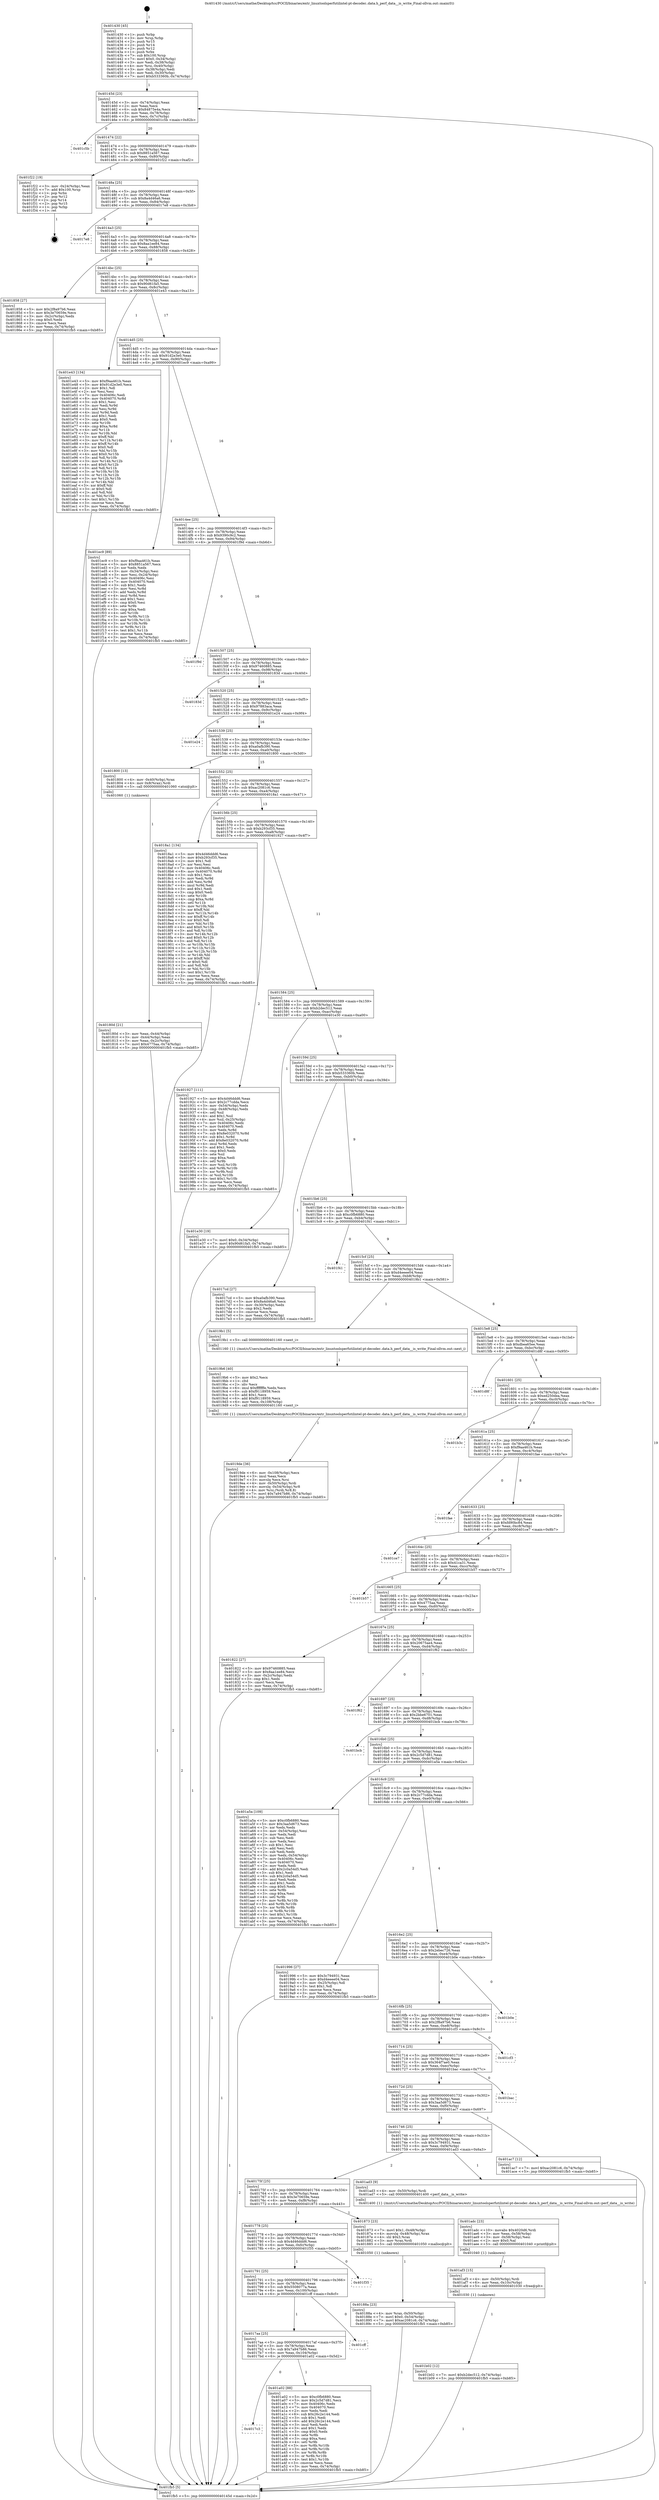 digraph "0x401430" {
  label = "0x401430 (/mnt/c/Users/mathe/Desktop/tcc/POCII/binaries/extr_linuxtoolsperfutilintel-pt-decoder..data.h_perf_data__is_write_Final-ollvm.out::main(0))"
  labelloc = "t"
  node[shape=record]

  Entry [label="",width=0.3,height=0.3,shape=circle,fillcolor=black,style=filled]
  "0x40145d" [label="{
     0x40145d [23]\l
     | [instrs]\l
     &nbsp;&nbsp;0x40145d \<+3\>: mov -0x74(%rbp),%eax\l
     &nbsp;&nbsp;0x401460 \<+2\>: mov %eax,%ecx\l
     &nbsp;&nbsp;0x401462 \<+6\>: sub $0x84875e4a,%ecx\l
     &nbsp;&nbsp;0x401468 \<+3\>: mov %eax,-0x78(%rbp)\l
     &nbsp;&nbsp;0x40146b \<+3\>: mov %ecx,-0x7c(%rbp)\l
     &nbsp;&nbsp;0x40146e \<+6\>: je 0000000000401c5b \<main+0x82b\>\l
  }"]
  "0x401c5b" [label="{
     0x401c5b\l
  }", style=dashed]
  "0x401474" [label="{
     0x401474 [22]\l
     | [instrs]\l
     &nbsp;&nbsp;0x401474 \<+5\>: jmp 0000000000401479 \<main+0x49\>\l
     &nbsp;&nbsp;0x401479 \<+3\>: mov -0x78(%rbp),%eax\l
     &nbsp;&nbsp;0x40147c \<+5\>: sub $0x8851a567,%eax\l
     &nbsp;&nbsp;0x401481 \<+3\>: mov %eax,-0x80(%rbp)\l
     &nbsp;&nbsp;0x401484 \<+6\>: je 0000000000401f22 \<main+0xaf2\>\l
  }"]
  Exit [label="",width=0.3,height=0.3,shape=circle,fillcolor=black,style=filled,peripheries=2]
  "0x401f22" [label="{
     0x401f22 [19]\l
     | [instrs]\l
     &nbsp;&nbsp;0x401f22 \<+3\>: mov -0x24(%rbp),%eax\l
     &nbsp;&nbsp;0x401f25 \<+7\>: add $0x100,%rsp\l
     &nbsp;&nbsp;0x401f2c \<+1\>: pop %rbx\l
     &nbsp;&nbsp;0x401f2d \<+2\>: pop %r12\l
     &nbsp;&nbsp;0x401f2f \<+2\>: pop %r14\l
     &nbsp;&nbsp;0x401f31 \<+2\>: pop %r15\l
     &nbsp;&nbsp;0x401f33 \<+1\>: pop %rbp\l
     &nbsp;&nbsp;0x401f34 \<+1\>: ret\l
  }"]
  "0x40148a" [label="{
     0x40148a [25]\l
     | [instrs]\l
     &nbsp;&nbsp;0x40148a \<+5\>: jmp 000000000040148f \<main+0x5f\>\l
     &nbsp;&nbsp;0x40148f \<+3\>: mov -0x78(%rbp),%eax\l
     &nbsp;&nbsp;0x401492 \<+5\>: sub $0x8a4d46a6,%eax\l
     &nbsp;&nbsp;0x401497 \<+6\>: mov %eax,-0x84(%rbp)\l
     &nbsp;&nbsp;0x40149d \<+6\>: je 00000000004017e8 \<main+0x3b8\>\l
  }"]
  "0x401b02" [label="{
     0x401b02 [12]\l
     | [instrs]\l
     &nbsp;&nbsp;0x401b02 \<+7\>: movl $0xb2dec512,-0x74(%rbp)\l
     &nbsp;&nbsp;0x401b09 \<+5\>: jmp 0000000000401fb5 \<main+0xb85\>\l
  }"]
  "0x4017e8" [label="{
     0x4017e8\l
  }", style=dashed]
  "0x4014a3" [label="{
     0x4014a3 [25]\l
     | [instrs]\l
     &nbsp;&nbsp;0x4014a3 \<+5\>: jmp 00000000004014a8 \<main+0x78\>\l
     &nbsp;&nbsp;0x4014a8 \<+3\>: mov -0x78(%rbp),%eax\l
     &nbsp;&nbsp;0x4014ab \<+5\>: sub $0x8aa1ee84,%eax\l
     &nbsp;&nbsp;0x4014b0 \<+6\>: mov %eax,-0x88(%rbp)\l
     &nbsp;&nbsp;0x4014b6 \<+6\>: je 0000000000401858 \<main+0x428\>\l
  }"]
  "0x401af3" [label="{
     0x401af3 [15]\l
     | [instrs]\l
     &nbsp;&nbsp;0x401af3 \<+4\>: mov -0x50(%rbp),%rdi\l
     &nbsp;&nbsp;0x401af7 \<+6\>: mov %eax,-0x10c(%rbp)\l
     &nbsp;&nbsp;0x401afd \<+5\>: call 0000000000401030 \<free@plt\>\l
     | [calls]\l
     &nbsp;&nbsp;0x401030 \{1\} (unknown)\l
  }"]
  "0x401858" [label="{
     0x401858 [27]\l
     | [instrs]\l
     &nbsp;&nbsp;0x401858 \<+5\>: mov $0x2f8a97b6,%eax\l
     &nbsp;&nbsp;0x40185d \<+5\>: mov $0x3e70659e,%ecx\l
     &nbsp;&nbsp;0x401862 \<+3\>: mov -0x2c(%rbp),%edx\l
     &nbsp;&nbsp;0x401865 \<+3\>: cmp $0x0,%edx\l
     &nbsp;&nbsp;0x401868 \<+3\>: cmove %ecx,%eax\l
     &nbsp;&nbsp;0x40186b \<+3\>: mov %eax,-0x74(%rbp)\l
     &nbsp;&nbsp;0x40186e \<+5\>: jmp 0000000000401fb5 \<main+0xb85\>\l
  }"]
  "0x4014bc" [label="{
     0x4014bc [25]\l
     | [instrs]\l
     &nbsp;&nbsp;0x4014bc \<+5\>: jmp 00000000004014c1 \<main+0x91\>\l
     &nbsp;&nbsp;0x4014c1 \<+3\>: mov -0x78(%rbp),%eax\l
     &nbsp;&nbsp;0x4014c4 \<+5\>: sub $0x90d61fa5,%eax\l
     &nbsp;&nbsp;0x4014c9 \<+6\>: mov %eax,-0x8c(%rbp)\l
     &nbsp;&nbsp;0x4014cf \<+6\>: je 0000000000401e43 \<main+0xa13\>\l
  }"]
  "0x401adc" [label="{
     0x401adc [23]\l
     | [instrs]\l
     &nbsp;&nbsp;0x401adc \<+10\>: movabs $0x4020d6,%rdi\l
     &nbsp;&nbsp;0x401ae6 \<+3\>: mov %eax,-0x58(%rbp)\l
     &nbsp;&nbsp;0x401ae9 \<+3\>: mov -0x58(%rbp),%esi\l
     &nbsp;&nbsp;0x401aec \<+2\>: mov $0x0,%al\l
     &nbsp;&nbsp;0x401aee \<+5\>: call 0000000000401040 \<printf@plt\>\l
     | [calls]\l
     &nbsp;&nbsp;0x401040 \{1\} (unknown)\l
  }"]
  "0x401e43" [label="{
     0x401e43 [134]\l
     | [instrs]\l
     &nbsp;&nbsp;0x401e43 \<+5\>: mov $0xf9aa461b,%eax\l
     &nbsp;&nbsp;0x401e48 \<+5\>: mov $0x91d2e3e0,%ecx\l
     &nbsp;&nbsp;0x401e4d \<+2\>: mov $0x1,%dl\l
     &nbsp;&nbsp;0x401e4f \<+2\>: xor %esi,%esi\l
     &nbsp;&nbsp;0x401e51 \<+7\>: mov 0x40406c,%edi\l
     &nbsp;&nbsp;0x401e58 \<+8\>: mov 0x404070,%r8d\l
     &nbsp;&nbsp;0x401e60 \<+3\>: sub $0x1,%esi\l
     &nbsp;&nbsp;0x401e63 \<+3\>: mov %edi,%r9d\l
     &nbsp;&nbsp;0x401e66 \<+3\>: add %esi,%r9d\l
     &nbsp;&nbsp;0x401e69 \<+4\>: imul %r9d,%edi\l
     &nbsp;&nbsp;0x401e6d \<+3\>: and $0x1,%edi\l
     &nbsp;&nbsp;0x401e70 \<+3\>: cmp $0x0,%edi\l
     &nbsp;&nbsp;0x401e73 \<+4\>: sete %r10b\l
     &nbsp;&nbsp;0x401e77 \<+4\>: cmp $0xa,%r8d\l
     &nbsp;&nbsp;0x401e7b \<+4\>: setl %r11b\l
     &nbsp;&nbsp;0x401e7f \<+3\>: mov %r10b,%bl\l
     &nbsp;&nbsp;0x401e82 \<+3\>: xor $0xff,%bl\l
     &nbsp;&nbsp;0x401e85 \<+3\>: mov %r11b,%r14b\l
     &nbsp;&nbsp;0x401e88 \<+4\>: xor $0xff,%r14b\l
     &nbsp;&nbsp;0x401e8c \<+3\>: xor $0x0,%dl\l
     &nbsp;&nbsp;0x401e8f \<+3\>: mov %bl,%r15b\l
     &nbsp;&nbsp;0x401e92 \<+4\>: and $0x0,%r15b\l
     &nbsp;&nbsp;0x401e96 \<+3\>: and %dl,%r10b\l
     &nbsp;&nbsp;0x401e99 \<+3\>: mov %r14b,%r12b\l
     &nbsp;&nbsp;0x401e9c \<+4\>: and $0x0,%r12b\l
     &nbsp;&nbsp;0x401ea0 \<+3\>: and %dl,%r11b\l
     &nbsp;&nbsp;0x401ea3 \<+3\>: or %r10b,%r15b\l
     &nbsp;&nbsp;0x401ea6 \<+3\>: or %r11b,%r12b\l
     &nbsp;&nbsp;0x401ea9 \<+3\>: xor %r12b,%r15b\l
     &nbsp;&nbsp;0x401eac \<+3\>: or %r14b,%bl\l
     &nbsp;&nbsp;0x401eaf \<+3\>: xor $0xff,%bl\l
     &nbsp;&nbsp;0x401eb2 \<+3\>: or $0x0,%dl\l
     &nbsp;&nbsp;0x401eb5 \<+2\>: and %dl,%bl\l
     &nbsp;&nbsp;0x401eb7 \<+3\>: or %bl,%r15b\l
     &nbsp;&nbsp;0x401eba \<+4\>: test $0x1,%r15b\l
     &nbsp;&nbsp;0x401ebe \<+3\>: cmovne %ecx,%eax\l
     &nbsp;&nbsp;0x401ec1 \<+3\>: mov %eax,-0x74(%rbp)\l
     &nbsp;&nbsp;0x401ec4 \<+5\>: jmp 0000000000401fb5 \<main+0xb85\>\l
  }"]
  "0x4014d5" [label="{
     0x4014d5 [25]\l
     | [instrs]\l
     &nbsp;&nbsp;0x4014d5 \<+5\>: jmp 00000000004014da \<main+0xaa\>\l
     &nbsp;&nbsp;0x4014da \<+3\>: mov -0x78(%rbp),%eax\l
     &nbsp;&nbsp;0x4014dd \<+5\>: sub $0x91d2e3e0,%eax\l
     &nbsp;&nbsp;0x4014e2 \<+6\>: mov %eax,-0x90(%rbp)\l
     &nbsp;&nbsp;0x4014e8 \<+6\>: je 0000000000401ec9 \<main+0xa99\>\l
  }"]
  "0x4017c3" [label="{
     0x4017c3\l
  }", style=dashed]
  "0x401ec9" [label="{
     0x401ec9 [89]\l
     | [instrs]\l
     &nbsp;&nbsp;0x401ec9 \<+5\>: mov $0xf9aa461b,%eax\l
     &nbsp;&nbsp;0x401ece \<+5\>: mov $0x8851a567,%ecx\l
     &nbsp;&nbsp;0x401ed3 \<+2\>: xor %edx,%edx\l
     &nbsp;&nbsp;0x401ed5 \<+3\>: mov -0x34(%rbp),%esi\l
     &nbsp;&nbsp;0x401ed8 \<+3\>: mov %esi,-0x24(%rbp)\l
     &nbsp;&nbsp;0x401edb \<+7\>: mov 0x40406c,%esi\l
     &nbsp;&nbsp;0x401ee2 \<+7\>: mov 0x404070,%edi\l
     &nbsp;&nbsp;0x401ee9 \<+3\>: sub $0x1,%edx\l
     &nbsp;&nbsp;0x401eec \<+3\>: mov %esi,%r8d\l
     &nbsp;&nbsp;0x401eef \<+3\>: add %edx,%r8d\l
     &nbsp;&nbsp;0x401ef2 \<+4\>: imul %r8d,%esi\l
     &nbsp;&nbsp;0x401ef6 \<+3\>: and $0x1,%esi\l
     &nbsp;&nbsp;0x401ef9 \<+3\>: cmp $0x0,%esi\l
     &nbsp;&nbsp;0x401efc \<+4\>: sete %r9b\l
     &nbsp;&nbsp;0x401f00 \<+3\>: cmp $0xa,%edi\l
     &nbsp;&nbsp;0x401f03 \<+4\>: setl %r10b\l
     &nbsp;&nbsp;0x401f07 \<+3\>: mov %r9b,%r11b\l
     &nbsp;&nbsp;0x401f0a \<+3\>: and %r10b,%r11b\l
     &nbsp;&nbsp;0x401f0d \<+3\>: xor %r10b,%r9b\l
     &nbsp;&nbsp;0x401f10 \<+3\>: or %r9b,%r11b\l
     &nbsp;&nbsp;0x401f13 \<+4\>: test $0x1,%r11b\l
     &nbsp;&nbsp;0x401f17 \<+3\>: cmovne %ecx,%eax\l
     &nbsp;&nbsp;0x401f1a \<+3\>: mov %eax,-0x74(%rbp)\l
     &nbsp;&nbsp;0x401f1d \<+5\>: jmp 0000000000401fb5 \<main+0xb85\>\l
  }"]
  "0x4014ee" [label="{
     0x4014ee [25]\l
     | [instrs]\l
     &nbsp;&nbsp;0x4014ee \<+5\>: jmp 00000000004014f3 \<main+0xc3\>\l
     &nbsp;&nbsp;0x4014f3 \<+3\>: mov -0x78(%rbp),%eax\l
     &nbsp;&nbsp;0x4014f6 \<+5\>: sub $0x9390c9c2,%eax\l
     &nbsp;&nbsp;0x4014fb \<+6\>: mov %eax,-0x94(%rbp)\l
     &nbsp;&nbsp;0x401501 \<+6\>: je 0000000000401f9d \<main+0xb6d\>\l
  }"]
  "0x401a02" [label="{
     0x401a02 [88]\l
     | [instrs]\l
     &nbsp;&nbsp;0x401a02 \<+5\>: mov $0xc0fb6880,%eax\l
     &nbsp;&nbsp;0x401a07 \<+5\>: mov $0x2c5d7d81,%ecx\l
     &nbsp;&nbsp;0x401a0c \<+7\>: mov 0x40406c,%edx\l
     &nbsp;&nbsp;0x401a13 \<+7\>: mov 0x404070,%esi\l
     &nbsp;&nbsp;0x401a1a \<+2\>: mov %edx,%edi\l
     &nbsp;&nbsp;0x401a1c \<+6\>: sub $0x26c2e144,%edi\l
     &nbsp;&nbsp;0x401a22 \<+3\>: sub $0x1,%edi\l
     &nbsp;&nbsp;0x401a25 \<+6\>: add $0x26c2e144,%edi\l
     &nbsp;&nbsp;0x401a2b \<+3\>: imul %edi,%edx\l
     &nbsp;&nbsp;0x401a2e \<+3\>: and $0x1,%edx\l
     &nbsp;&nbsp;0x401a31 \<+3\>: cmp $0x0,%edx\l
     &nbsp;&nbsp;0x401a34 \<+4\>: sete %r8b\l
     &nbsp;&nbsp;0x401a38 \<+3\>: cmp $0xa,%esi\l
     &nbsp;&nbsp;0x401a3b \<+4\>: setl %r9b\l
     &nbsp;&nbsp;0x401a3f \<+3\>: mov %r8b,%r10b\l
     &nbsp;&nbsp;0x401a42 \<+3\>: and %r9b,%r10b\l
     &nbsp;&nbsp;0x401a45 \<+3\>: xor %r9b,%r8b\l
     &nbsp;&nbsp;0x401a48 \<+3\>: or %r8b,%r10b\l
     &nbsp;&nbsp;0x401a4b \<+4\>: test $0x1,%r10b\l
     &nbsp;&nbsp;0x401a4f \<+3\>: cmovne %ecx,%eax\l
     &nbsp;&nbsp;0x401a52 \<+3\>: mov %eax,-0x74(%rbp)\l
     &nbsp;&nbsp;0x401a55 \<+5\>: jmp 0000000000401fb5 \<main+0xb85\>\l
  }"]
  "0x401f9d" [label="{
     0x401f9d\l
  }", style=dashed]
  "0x401507" [label="{
     0x401507 [25]\l
     | [instrs]\l
     &nbsp;&nbsp;0x401507 \<+5\>: jmp 000000000040150c \<main+0xdc\>\l
     &nbsp;&nbsp;0x40150c \<+3\>: mov -0x78(%rbp),%eax\l
     &nbsp;&nbsp;0x40150f \<+5\>: sub $0x97460885,%eax\l
     &nbsp;&nbsp;0x401514 \<+6\>: mov %eax,-0x98(%rbp)\l
     &nbsp;&nbsp;0x40151a \<+6\>: je 000000000040183d \<main+0x40d\>\l
  }"]
  "0x4017aa" [label="{
     0x4017aa [25]\l
     | [instrs]\l
     &nbsp;&nbsp;0x4017aa \<+5\>: jmp 00000000004017af \<main+0x37f\>\l
     &nbsp;&nbsp;0x4017af \<+3\>: mov -0x78(%rbp),%eax\l
     &nbsp;&nbsp;0x4017b2 \<+5\>: sub $0x7a947b86,%eax\l
     &nbsp;&nbsp;0x4017b7 \<+6\>: mov %eax,-0x104(%rbp)\l
     &nbsp;&nbsp;0x4017bd \<+6\>: je 0000000000401a02 \<main+0x5d2\>\l
  }"]
  "0x40183d" [label="{
     0x40183d\l
  }", style=dashed]
  "0x401520" [label="{
     0x401520 [25]\l
     | [instrs]\l
     &nbsp;&nbsp;0x401520 \<+5\>: jmp 0000000000401525 \<main+0xf5\>\l
     &nbsp;&nbsp;0x401525 \<+3\>: mov -0x78(%rbp),%eax\l
     &nbsp;&nbsp;0x401528 \<+5\>: sub $0x97883aca,%eax\l
     &nbsp;&nbsp;0x40152d \<+6\>: mov %eax,-0x9c(%rbp)\l
     &nbsp;&nbsp;0x401533 \<+6\>: je 0000000000401e24 \<main+0x9f4\>\l
  }"]
  "0x401cff" [label="{
     0x401cff\l
  }", style=dashed]
  "0x401e24" [label="{
     0x401e24\l
  }", style=dashed]
  "0x401539" [label="{
     0x401539 [25]\l
     | [instrs]\l
     &nbsp;&nbsp;0x401539 \<+5\>: jmp 000000000040153e \<main+0x10e\>\l
     &nbsp;&nbsp;0x40153e \<+3\>: mov -0x78(%rbp),%eax\l
     &nbsp;&nbsp;0x401541 \<+5\>: sub $0xa0afb390,%eax\l
     &nbsp;&nbsp;0x401546 \<+6\>: mov %eax,-0xa0(%rbp)\l
     &nbsp;&nbsp;0x40154c \<+6\>: je 0000000000401800 \<main+0x3d0\>\l
  }"]
  "0x401791" [label="{
     0x401791 [25]\l
     | [instrs]\l
     &nbsp;&nbsp;0x401791 \<+5\>: jmp 0000000000401796 \<main+0x366\>\l
     &nbsp;&nbsp;0x401796 \<+3\>: mov -0x78(%rbp),%eax\l
     &nbsp;&nbsp;0x401799 \<+5\>: sub $0x5508077a,%eax\l
     &nbsp;&nbsp;0x40179e \<+6\>: mov %eax,-0x100(%rbp)\l
     &nbsp;&nbsp;0x4017a4 \<+6\>: je 0000000000401cff \<main+0x8cf\>\l
  }"]
  "0x401800" [label="{
     0x401800 [13]\l
     | [instrs]\l
     &nbsp;&nbsp;0x401800 \<+4\>: mov -0x40(%rbp),%rax\l
     &nbsp;&nbsp;0x401804 \<+4\>: mov 0x8(%rax),%rdi\l
     &nbsp;&nbsp;0x401808 \<+5\>: call 0000000000401060 \<atoi@plt\>\l
     | [calls]\l
     &nbsp;&nbsp;0x401060 \{1\} (unknown)\l
  }"]
  "0x401552" [label="{
     0x401552 [25]\l
     | [instrs]\l
     &nbsp;&nbsp;0x401552 \<+5\>: jmp 0000000000401557 \<main+0x127\>\l
     &nbsp;&nbsp;0x401557 \<+3\>: mov -0x78(%rbp),%eax\l
     &nbsp;&nbsp;0x40155a \<+5\>: sub $0xac2081c6,%eax\l
     &nbsp;&nbsp;0x40155f \<+6\>: mov %eax,-0xa4(%rbp)\l
     &nbsp;&nbsp;0x401565 \<+6\>: je 00000000004018a1 \<main+0x471\>\l
  }"]
  "0x401f35" [label="{
     0x401f35\l
  }", style=dashed]
  "0x4018a1" [label="{
     0x4018a1 [134]\l
     | [instrs]\l
     &nbsp;&nbsp;0x4018a1 \<+5\>: mov $0x4d46ddd6,%eax\l
     &nbsp;&nbsp;0x4018a6 \<+5\>: mov $0xb293cf35,%ecx\l
     &nbsp;&nbsp;0x4018ab \<+2\>: mov $0x1,%dl\l
     &nbsp;&nbsp;0x4018ad \<+2\>: xor %esi,%esi\l
     &nbsp;&nbsp;0x4018af \<+7\>: mov 0x40406c,%edi\l
     &nbsp;&nbsp;0x4018b6 \<+8\>: mov 0x404070,%r8d\l
     &nbsp;&nbsp;0x4018be \<+3\>: sub $0x1,%esi\l
     &nbsp;&nbsp;0x4018c1 \<+3\>: mov %edi,%r9d\l
     &nbsp;&nbsp;0x4018c4 \<+3\>: add %esi,%r9d\l
     &nbsp;&nbsp;0x4018c7 \<+4\>: imul %r9d,%edi\l
     &nbsp;&nbsp;0x4018cb \<+3\>: and $0x1,%edi\l
     &nbsp;&nbsp;0x4018ce \<+3\>: cmp $0x0,%edi\l
     &nbsp;&nbsp;0x4018d1 \<+4\>: sete %r10b\l
     &nbsp;&nbsp;0x4018d5 \<+4\>: cmp $0xa,%r8d\l
     &nbsp;&nbsp;0x4018d9 \<+4\>: setl %r11b\l
     &nbsp;&nbsp;0x4018dd \<+3\>: mov %r10b,%bl\l
     &nbsp;&nbsp;0x4018e0 \<+3\>: xor $0xff,%bl\l
     &nbsp;&nbsp;0x4018e3 \<+3\>: mov %r11b,%r14b\l
     &nbsp;&nbsp;0x4018e6 \<+4\>: xor $0xff,%r14b\l
     &nbsp;&nbsp;0x4018ea \<+3\>: xor $0x0,%dl\l
     &nbsp;&nbsp;0x4018ed \<+3\>: mov %bl,%r15b\l
     &nbsp;&nbsp;0x4018f0 \<+4\>: and $0x0,%r15b\l
     &nbsp;&nbsp;0x4018f4 \<+3\>: and %dl,%r10b\l
     &nbsp;&nbsp;0x4018f7 \<+3\>: mov %r14b,%r12b\l
     &nbsp;&nbsp;0x4018fa \<+4\>: and $0x0,%r12b\l
     &nbsp;&nbsp;0x4018fe \<+3\>: and %dl,%r11b\l
     &nbsp;&nbsp;0x401901 \<+3\>: or %r10b,%r15b\l
     &nbsp;&nbsp;0x401904 \<+3\>: or %r11b,%r12b\l
     &nbsp;&nbsp;0x401907 \<+3\>: xor %r12b,%r15b\l
     &nbsp;&nbsp;0x40190a \<+3\>: or %r14b,%bl\l
     &nbsp;&nbsp;0x40190d \<+3\>: xor $0xff,%bl\l
     &nbsp;&nbsp;0x401910 \<+3\>: or $0x0,%dl\l
     &nbsp;&nbsp;0x401913 \<+2\>: and %dl,%bl\l
     &nbsp;&nbsp;0x401915 \<+3\>: or %bl,%r15b\l
     &nbsp;&nbsp;0x401918 \<+4\>: test $0x1,%r15b\l
     &nbsp;&nbsp;0x40191c \<+3\>: cmovne %ecx,%eax\l
     &nbsp;&nbsp;0x40191f \<+3\>: mov %eax,-0x74(%rbp)\l
     &nbsp;&nbsp;0x401922 \<+5\>: jmp 0000000000401fb5 \<main+0xb85\>\l
  }"]
  "0x40156b" [label="{
     0x40156b [25]\l
     | [instrs]\l
     &nbsp;&nbsp;0x40156b \<+5\>: jmp 0000000000401570 \<main+0x140\>\l
     &nbsp;&nbsp;0x401570 \<+3\>: mov -0x78(%rbp),%eax\l
     &nbsp;&nbsp;0x401573 \<+5\>: sub $0xb293cf35,%eax\l
     &nbsp;&nbsp;0x401578 \<+6\>: mov %eax,-0xa8(%rbp)\l
     &nbsp;&nbsp;0x40157e \<+6\>: je 0000000000401927 \<main+0x4f7\>\l
  }"]
  "0x4019de" [label="{
     0x4019de [36]\l
     | [instrs]\l
     &nbsp;&nbsp;0x4019de \<+6\>: mov -0x108(%rbp),%ecx\l
     &nbsp;&nbsp;0x4019e4 \<+3\>: imul %eax,%ecx\l
     &nbsp;&nbsp;0x4019e7 \<+3\>: movslq %ecx,%rsi\l
     &nbsp;&nbsp;0x4019ea \<+4\>: mov -0x50(%rbp),%rdi\l
     &nbsp;&nbsp;0x4019ee \<+4\>: movslq -0x54(%rbp),%r8\l
     &nbsp;&nbsp;0x4019f2 \<+4\>: mov %rsi,(%rdi,%r8,8)\l
     &nbsp;&nbsp;0x4019f6 \<+7\>: movl $0x7a947b86,-0x74(%rbp)\l
     &nbsp;&nbsp;0x4019fd \<+5\>: jmp 0000000000401fb5 \<main+0xb85\>\l
  }"]
  "0x401927" [label="{
     0x401927 [111]\l
     | [instrs]\l
     &nbsp;&nbsp;0x401927 \<+5\>: mov $0x4d46ddd6,%eax\l
     &nbsp;&nbsp;0x40192c \<+5\>: mov $0x2c77cdda,%ecx\l
     &nbsp;&nbsp;0x401931 \<+3\>: mov -0x54(%rbp),%edx\l
     &nbsp;&nbsp;0x401934 \<+3\>: cmp -0x48(%rbp),%edx\l
     &nbsp;&nbsp;0x401937 \<+4\>: setl %sil\l
     &nbsp;&nbsp;0x40193b \<+4\>: and $0x1,%sil\l
     &nbsp;&nbsp;0x40193f \<+4\>: mov %sil,-0x25(%rbp)\l
     &nbsp;&nbsp;0x401943 \<+7\>: mov 0x40406c,%edx\l
     &nbsp;&nbsp;0x40194a \<+7\>: mov 0x404070,%edi\l
     &nbsp;&nbsp;0x401951 \<+3\>: mov %edx,%r8d\l
     &nbsp;&nbsp;0x401954 \<+7\>: sub $0x8e032070,%r8d\l
     &nbsp;&nbsp;0x40195b \<+4\>: sub $0x1,%r8d\l
     &nbsp;&nbsp;0x40195f \<+7\>: add $0x8e032070,%r8d\l
     &nbsp;&nbsp;0x401966 \<+4\>: imul %r8d,%edx\l
     &nbsp;&nbsp;0x40196a \<+3\>: and $0x1,%edx\l
     &nbsp;&nbsp;0x40196d \<+3\>: cmp $0x0,%edx\l
     &nbsp;&nbsp;0x401970 \<+4\>: sete %sil\l
     &nbsp;&nbsp;0x401974 \<+3\>: cmp $0xa,%edi\l
     &nbsp;&nbsp;0x401977 \<+4\>: setl %r9b\l
     &nbsp;&nbsp;0x40197b \<+3\>: mov %sil,%r10b\l
     &nbsp;&nbsp;0x40197e \<+3\>: and %r9b,%r10b\l
     &nbsp;&nbsp;0x401981 \<+3\>: xor %r9b,%sil\l
     &nbsp;&nbsp;0x401984 \<+3\>: or %sil,%r10b\l
     &nbsp;&nbsp;0x401987 \<+4\>: test $0x1,%r10b\l
     &nbsp;&nbsp;0x40198b \<+3\>: cmovne %ecx,%eax\l
     &nbsp;&nbsp;0x40198e \<+3\>: mov %eax,-0x74(%rbp)\l
     &nbsp;&nbsp;0x401991 \<+5\>: jmp 0000000000401fb5 \<main+0xb85\>\l
  }"]
  "0x401584" [label="{
     0x401584 [25]\l
     | [instrs]\l
     &nbsp;&nbsp;0x401584 \<+5\>: jmp 0000000000401589 \<main+0x159\>\l
     &nbsp;&nbsp;0x401589 \<+3\>: mov -0x78(%rbp),%eax\l
     &nbsp;&nbsp;0x40158c \<+5\>: sub $0xb2dec512,%eax\l
     &nbsp;&nbsp;0x401591 \<+6\>: mov %eax,-0xac(%rbp)\l
     &nbsp;&nbsp;0x401597 \<+6\>: je 0000000000401e30 \<main+0xa00\>\l
  }"]
  "0x4019b6" [label="{
     0x4019b6 [40]\l
     | [instrs]\l
     &nbsp;&nbsp;0x4019b6 \<+5\>: mov $0x2,%ecx\l
     &nbsp;&nbsp;0x4019bb \<+1\>: cltd\l
     &nbsp;&nbsp;0x4019bc \<+2\>: idiv %ecx\l
     &nbsp;&nbsp;0x4019be \<+6\>: imul $0xfffffffe,%edx,%ecx\l
     &nbsp;&nbsp;0x4019c4 \<+6\>: sub $0xf9118959,%ecx\l
     &nbsp;&nbsp;0x4019ca \<+3\>: add $0x1,%ecx\l
     &nbsp;&nbsp;0x4019cd \<+6\>: add $0xf9118959,%ecx\l
     &nbsp;&nbsp;0x4019d3 \<+6\>: mov %ecx,-0x108(%rbp)\l
     &nbsp;&nbsp;0x4019d9 \<+5\>: call 0000000000401160 \<next_i\>\l
     | [calls]\l
     &nbsp;&nbsp;0x401160 \{1\} (/mnt/c/Users/mathe/Desktop/tcc/POCII/binaries/extr_linuxtoolsperfutilintel-pt-decoder..data.h_perf_data__is_write_Final-ollvm.out::next_i)\l
  }"]
  "0x401e30" [label="{
     0x401e30 [19]\l
     | [instrs]\l
     &nbsp;&nbsp;0x401e30 \<+7\>: movl $0x0,-0x34(%rbp)\l
     &nbsp;&nbsp;0x401e37 \<+7\>: movl $0x90d61fa5,-0x74(%rbp)\l
     &nbsp;&nbsp;0x401e3e \<+5\>: jmp 0000000000401fb5 \<main+0xb85\>\l
  }"]
  "0x40159d" [label="{
     0x40159d [25]\l
     | [instrs]\l
     &nbsp;&nbsp;0x40159d \<+5\>: jmp 00000000004015a2 \<main+0x172\>\l
     &nbsp;&nbsp;0x4015a2 \<+3\>: mov -0x78(%rbp),%eax\l
     &nbsp;&nbsp;0x4015a5 \<+5\>: sub $0xb533360b,%eax\l
     &nbsp;&nbsp;0x4015aa \<+6\>: mov %eax,-0xb0(%rbp)\l
     &nbsp;&nbsp;0x4015b0 \<+6\>: je 00000000004017cd \<main+0x39d\>\l
  }"]
  "0x40188a" [label="{
     0x40188a [23]\l
     | [instrs]\l
     &nbsp;&nbsp;0x40188a \<+4\>: mov %rax,-0x50(%rbp)\l
     &nbsp;&nbsp;0x40188e \<+7\>: movl $0x0,-0x54(%rbp)\l
     &nbsp;&nbsp;0x401895 \<+7\>: movl $0xac2081c6,-0x74(%rbp)\l
     &nbsp;&nbsp;0x40189c \<+5\>: jmp 0000000000401fb5 \<main+0xb85\>\l
  }"]
  "0x4017cd" [label="{
     0x4017cd [27]\l
     | [instrs]\l
     &nbsp;&nbsp;0x4017cd \<+5\>: mov $0xa0afb390,%eax\l
     &nbsp;&nbsp;0x4017d2 \<+5\>: mov $0x8a4d46a6,%ecx\l
     &nbsp;&nbsp;0x4017d7 \<+3\>: mov -0x30(%rbp),%edx\l
     &nbsp;&nbsp;0x4017da \<+3\>: cmp $0x2,%edx\l
     &nbsp;&nbsp;0x4017dd \<+3\>: cmovne %ecx,%eax\l
     &nbsp;&nbsp;0x4017e0 \<+3\>: mov %eax,-0x74(%rbp)\l
     &nbsp;&nbsp;0x4017e3 \<+5\>: jmp 0000000000401fb5 \<main+0xb85\>\l
  }"]
  "0x4015b6" [label="{
     0x4015b6 [25]\l
     | [instrs]\l
     &nbsp;&nbsp;0x4015b6 \<+5\>: jmp 00000000004015bb \<main+0x18b\>\l
     &nbsp;&nbsp;0x4015bb \<+3\>: mov -0x78(%rbp),%eax\l
     &nbsp;&nbsp;0x4015be \<+5\>: sub $0xc0fb6880,%eax\l
     &nbsp;&nbsp;0x4015c3 \<+6\>: mov %eax,-0xb4(%rbp)\l
     &nbsp;&nbsp;0x4015c9 \<+6\>: je 0000000000401f41 \<main+0xb11\>\l
  }"]
  "0x401fb5" [label="{
     0x401fb5 [5]\l
     | [instrs]\l
     &nbsp;&nbsp;0x401fb5 \<+5\>: jmp 000000000040145d \<main+0x2d\>\l
  }"]
  "0x401430" [label="{
     0x401430 [45]\l
     | [instrs]\l
     &nbsp;&nbsp;0x401430 \<+1\>: push %rbp\l
     &nbsp;&nbsp;0x401431 \<+3\>: mov %rsp,%rbp\l
     &nbsp;&nbsp;0x401434 \<+2\>: push %r15\l
     &nbsp;&nbsp;0x401436 \<+2\>: push %r14\l
     &nbsp;&nbsp;0x401438 \<+2\>: push %r12\l
     &nbsp;&nbsp;0x40143a \<+1\>: push %rbx\l
     &nbsp;&nbsp;0x40143b \<+7\>: sub $0x100,%rsp\l
     &nbsp;&nbsp;0x401442 \<+7\>: movl $0x0,-0x34(%rbp)\l
     &nbsp;&nbsp;0x401449 \<+3\>: mov %edi,-0x38(%rbp)\l
     &nbsp;&nbsp;0x40144c \<+4\>: mov %rsi,-0x40(%rbp)\l
     &nbsp;&nbsp;0x401450 \<+3\>: mov -0x38(%rbp),%edi\l
     &nbsp;&nbsp;0x401453 \<+3\>: mov %edi,-0x30(%rbp)\l
     &nbsp;&nbsp;0x401456 \<+7\>: movl $0xb533360b,-0x74(%rbp)\l
  }"]
  "0x40180d" [label="{
     0x40180d [21]\l
     | [instrs]\l
     &nbsp;&nbsp;0x40180d \<+3\>: mov %eax,-0x44(%rbp)\l
     &nbsp;&nbsp;0x401810 \<+3\>: mov -0x44(%rbp),%eax\l
     &nbsp;&nbsp;0x401813 \<+3\>: mov %eax,-0x2c(%rbp)\l
     &nbsp;&nbsp;0x401816 \<+7\>: movl $0x4775aa,-0x74(%rbp)\l
     &nbsp;&nbsp;0x40181d \<+5\>: jmp 0000000000401fb5 \<main+0xb85\>\l
  }"]
  "0x401778" [label="{
     0x401778 [25]\l
     | [instrs]\l
     &nbsp;&nbsp;0x401778 \<+5\>: jmp 000000000040177d \<main+0x34d\>\l
     &nbsp;&nbsp;0x40177d \<+3\>: mov -0x78(%rbp),%eax\l
     &nbsp;&nbsp;0x401780 \<+5\>: sub $0x4d46ddd6,%eax\l
     &nbsp;&nbsp;0x401785 \<+6\>: mov %eax,-0xfc(%rbp)\l
     &nbsp;&nbsp;0x40178b \<+6\>: je 0000000000401f35 \<main+0xb05\>\l
  }"]
  "0x401f41" [label="{
     0x401f41\l
  }", style=dashed]
  "0x4015cf" [label="{
     0x4015cf [25]\l
     | [instrs]\l
     &nbsp;&nbsp;0x4015cf \<+5\>: jmp 00000000004015d4 \<main+0x1a4\>\l
     &nbsp;&nbsp;0x4015d4 \<+3\>: mov -0x78(%rbp),%eax\l
     &nbsp;&nbsp;0x4015d7 \<+5\>: sub $0xd4eeee04,%eax\l
     &nbsp;&nbsp;0x4015dc \<+6\>: mov %eax,-0xb8(%rbp)\l
     &nbsp;&nbsp;0x4015e2 \<+6\>: je 00000000004019b1 \<main+0x581\>\l
  }"]
  "0x401873" [label="{
     0x401873 [23]\l
     | [instrs]\l
     &nbsp;&nbsp;0x401873 \<+7\>: movl $0x1,-0x48(%rbp)\l
     &nbsp;&nbsp;0x40187a \<+4\>: movslq -0x48(%rbp),%rax\l
     &nbsp;&nbsp;0x40187e \<+4\>: shl $0x3,%rax\l
     &nbsp;&nbsp;0x401882 \<+3\>: mov %rax,%rdi\l
     &nbsp;&nbsp;0x401885 \<+5\>: call 0000000000401050 \<malloc@plt\>\l
     | [calls]\l
     &nbsp;&nbsp;0x401050 \{1\} (unknown)\l
  }"]
  "0x4019b1" [label="{
     0x4019b1 [5]\l
     | [instrs]\l
     &nbsp;&nbsp;0x4019b1 \<+5\>: call 0000000000401160 \<next_i\>\l
     | [calls]\l
     &nbsp;&nbsp;0x401160 \{1\} (/mnt/c/Users/mathe/Desktop/tcc/POCII/binaries/extr_linuxtoolsperfutilintel-pt-decoder..data.h_perf_data__is_write_Final-ollvm.out::next_i)\l
  }"]
  "0x4015e8" [label="{
     0x4015e8 [25]\l
     | [instrs]\l
     &nbsp;&nbsp;0x4015e8 \<+5\>: jmp 00000000004015ed \<main+0x1bd\>\l
     &nbsp;&nbsp;0x4015ed \<+3\>: mov -0x78(%rbp),%eax\l
     &nbsp;&nbsp;0x4015f0 \<+5\>: sub $0xdbea65ee,%eax\l
     &nbsp;&nbsp;0x4015f5 \<+6\>: mov %eax,-0xbc(%rbp)\l
     &nbsp;&nbsp;0x4015fb \<+6\>: je 0000000000401d8f \<main+0x95f\>\l
  }"]
  "0x40175f" [label="{
     0x40175f [25]\l
     | [instrs]\l
     &nbsp;&nbsp;0x40175f \<+5\>: jmp 0000000000401764 \<main+0x334\>\l
     &nbsp;&nbsp;0x401764 \<+3\>: mov -0x78(%rbp),%eax\l
     &nbsp;&nbsp;0x401767 \<+5\>: sub $0x3e70659e,%eax\l
     &nbsp;&nbsp;0x40176c \<+6\>: mov %eax,-0xf8(%rbp)\l
     &nbsp;&nbsp;0x401772 \<+6\>: je 0000000000401873 \<main+0x443\>\l
  }"]
  "0x401d8f" [label="{
     0x401d8f\l
  }", style=dashed]
  "0x401601" [label="{
     0x401601 [25]\l
     | [instrs]\l
     &nbsp;&nbsp;0x401601 \<+5\>: jmp 0000000000401606 \<main+0x1d6\>\l
     &nbsp;&nbsp;0x401606 \<+3\>: mov -0x78(%rbp),%eax\l
     &nbsp;&nbsp;0x401609 \<+5\>: sub $0xed250dea,%eax\l
     &nbsp;&nbsp;0x40160e \<+6\>: mov %eax,-0xc0(%rbp)\l
     &nbsp;&nbsp;0x401614 \<+6\>: je 0000000000401b3c \<main+0x70c\>\l
  }"]
  "0x401ad3" [label="{
     0x401ad3 [9]\l
     | [instrs]\l
     &nbsp;&nbsp;0x401ad3 \<+4\>: mov -0x50(%rbp),%rdi\l
     &nbsp;&nbsp;0x401ad7 \<+5\>: call 0000000000401400 \<perf_data__is_write\>\l
     | [calls]\l
     &nbsp;&nbsp;0x401400 \{1\} (/mnt/c/Users/mathe/Desktop/tcc/POCII/binaries/extr_linuxtoolsperfutilintel-pt-decoder..data.h_perf_data__is_write_Final-ollvm.out::perf_data__is_write)\l
  }"]
  "0x401b3c" [label="{
     0x401b3c\l
  }", style=dashed]
  "0x40161a" [label="{
     0x40161a [25]\l
     | [instrs]\l
     &nbsp;&nbsp;0x40161a \<+5\>: jmp 000000000040161f \<main+0x1ef\>\l
     &nbsp;&nbsp;0x40161f \<+3\>: mov -0x78(%rbp),%eax\l
     &nbsp;&nbsp;0x401622 \<+5\>: sub $0xf9aa461b,%eax\l
     &nbsp;&nbsp;0x401627 \<+6\>: mov %eax,-0xc4(%rbp)\l
     &nbsp;&nbsp;0x40162d \<+6\>: je 0000000000401fae \<main+0xb7e\>\l
  }"]
  "0x401746" [label="{
     0x401746 [25]\l
     | [instrs]\l
     &nbsp;&nbsp;0x401746 \<+5\>: jmp 000000000040174b \<main+0x31b\>\l
     &nbsp;&nbsp;0x40174b \<+3\>: mov -0x78(%rbp),%eax\l
     &nbsp;&nbsp;0x40174e \<+5\>: sub $0x3c794931,%eax\l
     &nbsp;&nbsp;0x401753 \<+6\>: mov %eax,-0xf4(%rbp)\l
     &nbsp;&nbsp;0x401759 \<+6\>: je 0000000000401ad3 \<main+0x6a3\>\l
  }"]
  "0x401fae" [label="{
     0x401fae\l
  }", style=dashed]
  "0x401633" [label="{
     0x401633 [25]\l
     | [instrs]\l
     &nbsp;&nbsp;0x401633 \<+5\>: jmp 0000000000401638 \<main+0x208\>\l
     &nbsp;&nbsp;0x401638 \<+3\>: mov -0x78(%rbp),%eax\l
     &nbsp;&nbsp;0x40163b \<+5\>: sub $0xfd90bc84,%eax\l
     &nbsp;&nbsp;0x401640 \<+6\>: mov %eax,-0xc8(%rbp)\l
     &nbsp;&nbsp;0x401646 \<+6\>: je 0000000000401ce7 \<main+0x8b7\>\l
  }"]
  "0x401ac7" [label="{
     0x401ac7 [12]\l
     | [instrs]\l
     &nbsp;&nbsp;0x401ac7 \<+7\>: movl $0xac2081c6,-0x74(%rbp)\l
     &nbsp;&nbsp;0x401ace \<+5\>: jmp 0000000000401fb5 \<main+0xb85\>\l
  }"]
  "0x401ce7" [label="{
     0x401ce7\l
  }", style=dashed]
  "0x40164c" [label="{
     0x40164c [25]\l
     | [instrs]\l
     &nbsp;&nbsp;0x40164c \<+5\>: jmp 0000000000401651 \<main+0x221\>\l
     &nbsp;&nbsp;0x401651 \<+3\>: mov -0x78(%rbp),%eax\l
     &nbsp;&nbsp;0x401654 \<+5\>: sub $0x41ca31,%eax\l
     &nbsp;&nbsp;0x401659 \<+6\>: mov %eax,-0xcc(%rbp)\l
     &nbsp;&nbsp;0x40165f \<+6\>: je 0000000000401b57 \<main+0x727\>\l
  }"]
  "0x40172d" [label="{
     0x40172d [25]\l
     | [instrs]\l
     &nbsp;&nbsp;0x40172d \<+5\>: jmp 0000000000401732 \<main+0x302\>\l
     &nbsp;&nbsp;0x401732 \<+3\>: mov -0x78(%rbp),%eax\l
     &nbsp;&nbsp;0x401735 \<+5\>: sub $0x3aa5d673,%eax\l
     &nbsp;&nbsp;0x40173a \<+6\>: mov %eax,-0xf0(%rbp)\l
     &nbsp;&nbsp;0x401740 \<+6\>: je 0000000000401ac7 \<main+0x697\>\l
  }"]
  "0x401b57" [label="{
     0x401b57\l
  }", style=dashed]
  "0x401665" [label="{
     0x401665 [25]\l
     | [instrs]\l
     &nbsp;&nbsp;0x401665 \<+5\>: jmp 000000000040166a \<main+0x23a\>\l
     &nbsp;&nbsp;0x40166a \<+3\>: mov -0x78(%rbp),%eax\l
     &nbsp;&nbsp;0x40166d \<+5\>: sub $0x4775aa,%eax\l
     &nbsp;&nbsp;0x401672 \<+6\>: mov %eax,-0xd0(%rbp)\l
     &nbsp;&nbsp;0x401678 \<+6\>: je 0000000000401822 \<main+0x3f2\>\l
  }"]
  "0x401bac" [label="{
     0x401bac\l
  }", style=dashed]
  "0x401822" [label="{
     0x401822 [27]\l
     | [instrs]\l
     &nbsp;&nbsp;0x401822 \<+5\>: mov $0x97460885,%eax\l
     &nbsp;&nbsp;0x401827 \<+5\>: mov $0x8aa1ee84,%ecx\l
     &nbsp;&nbsp;0x40182c \<+3\>: mov -0x2c(%rbp),%edx\l
     &nbsp;&nbsp;0x40182f \<+3\>: cmp $0x1,%edx\l
     &nbsp;&nbsp;0x401832 \<+3\>: cmovl %ecx,%eax\l
     &nbsp;&nbsp;0x401835 \<+3\>: mov %eax,-0x74(%rbp)\l
     &nbsp;&nbsp;0x401838 \<+5\>: jmp 0000000000401fb5 \<main+0xb85\>\l
  }"]
  "0x40167e" [label="{
     0x40167e [25]\l
     | [instrs]\l
     &nbsp;&nbsp;0x40167e \<+5\>: jmp 0000000000401683 \<main+0x253\>\l
     &nbsp;&nbsp;0x401683 \<+3\>: mov -0x78(%rbp),%eax\l
     &nbsp;&nbsp;0x401686 \<+5\>: sub $0x20675ae4,%eax\l
     &nbsp;&nbsp;0x40168b \<+6\>: mov %eax,-0xd4(%rbp)\l
     &nbsp;&nbsp;0x401691 \<+6\>: je 0000000000401f62 \<main+0xb32\>\l
  }"]
  "0x401714" [label="{
     0x401714 [25]\l
     | [instrs]\l
     &nbsp;&nbsp;0x401714 \<+5\>: jmp 0000000000401719 \<main+0x2e9\>\l
     &nbsp;&nbsp;0x401719 \<+3\>: mov -0x78(%rbp),%eax\l
     &nbsp;&nbsp;0x40171c \<+5\>: sub $0x364f7ae0,%eax\l
     &nbsp;&nbsp;0x401721 \<+6\>: mov %eax,-0xec(%rbp)\l
     &nbsp;&nbsp;0x401727 \<+6\>: je 0000000000401bac \<main+0x77c\>\l
  }"]
  "0x401f62" [label="{
     0x401f62\l
  }", style=dashed]
  "0x401697" [label="{
     0x401697 [25]\l
     | [instrs]\l
     &nbsp;&nbsp;0x401697 \<+5\>: jmp 000000000040169c \<main+0x26c\>\l
     &nbsp;&nbsp;0x40169c \<+3\>: mov -0x78(%rbp),%eax\l
     &nbsp;&nbsp;0x40169f \<+5\>: sub $0x2bbe6701,%eax\l
     &nbsp;&nbsp;0x4016a4 \<+6\>: mov %eax,-0xd8(%rbp)\l
     &nbsp;&nbsp;0x4016aa \<+6\>: je 0000000000401bcb \<main+0x79b\>\l
  }"]
  "0x401cf3" [label="{
     0x401cf3\l
  }", style=dashed]
  "0x401bcb" [label="{
     0x401bcb\l
  }", style=dashed]
  "0x4016b0" [label="{
     0x4016b0 [25]\l
     | [instrs]\l
     &nbsp;&nbsp;0x4016b0 \<+5\>: jmp 00000000004016b5 \<main+0x285\>\l
     &nbsp;&nbsp;0x4016b5 \<+3\>: mov -0x78(%rbp),%eax\l
     &nbsp;&nbsp;0x4016b8 \<+5\>: sub $0x2c5d7d81,%eax\l
     &nbsp;&nbsp;0x4016bd \<+6\>: mov %eax,-0xdc(%rbp)\l
     &nbsp;&nbsp;0x4016c3 \<+6\>: je 0000000000401a5a \<main+0x62a\>\l
  }"]
  "0x4016fb" [label="{
     0x4016fb [25]\l
     | [instrs]\l
     &nbsp;&nbsp;0x4016fb \<+5\>: jmp 0000000000401700 \<main+0x2d0\>\l
     &nbsp;&nbsp;0x401700 \<+3\>: mov -0x78(%rbp),%eax\l
     &nbsp;&nbsp;0x401703 \<+5\>: sub $0x2f8a97b6,%eax\l
     &nbsp;&nbsp;0x401708 \<+6\>: mov %eax,-0xe8(%rbp)\l
     &nbsp;&nbsp;0x40170e \<+6\>: je 0000000000401cf3 \<main+0x8c3\>\l
  }"]
  "0x401a5a" [label="{
     0x401a5a [109]\l
     | [instrs]\l
     &nbsp;&nbsp;0x401a5a \<+5\>: mov $0xc0fb6880,%eax\l
     &nbsp;&nbsp;0x401a5f \<+5\>: mov $0x3aa5d673,%ecx\l
     &nbsp;&nbsp;0x401a64 \<+2\>: xor %edx,%edx\l
     &nbsp;&nbsp;0x401a66 \<+3\>: mov -0x54(%rbp),%esi\l
     &nbsp;&nbsp;0x401a69 \<+2\>: mov %edx,%edi\l
     &nbsp;&nbsp;0x401a6b \<+2\>: sub %esi,%edi\l
     &nbsp;&nbsp;0x401a6d \<+2\>: mov %edx,%esi\l
     &nbsp;&nbsp;0x401a6f \<+3\>: sub $0x1,%esi\l
     &nbsp;&nbsp;0x401a72 \<+2\>: add %esi,%edi\l
     &nbsp;&nbsp;0x401a74 \<+2\>: sub %edi,%edx\l
     &nbsp;&nbsp;0x401a76 \<+3\>: mov %edx,-0x54(%rbp)\l
     &nbsp;&nbsp;0x401a79 \<+7\>: mov 0x40406c,%edx\l
     &nbsp;&nbsp;0x401a80 \<+7\>: mov 0x404070,%esi\l
     &nbsp;&nbsp;0x401a87 \<+2\>: mov %edx,%edi\l
     &nbsp;&nbsp;0x401a89 \<+6\>: add $0x2c0a54d5,%edi\l
     &nbsp;&nbsp;0x401a8f \<+3\>: sub $0x1,%edi\l
     &nbsp;&nbsp;0x401a92 \<+6\>: sub $0x2c0a54d5,%edi\l
     &nbsp;&nbsp;0x401a98 \<+3\>: imul %edi,%edx\l
     &nbsp;&nbsp;0x401a9b \<+3\>: and $0x1,%edx\l
     &nbsp;&nbsp;0x401a9e \<+3\>: cmp $0x0,%edx\l
     &nbsp;&nbsp;0x401aa1 \<+4\>: sete %r8b\l
     &nbsp;&nbsp;0x401aa5 \<+3\>: cmp $0xa,%esi\l
     &nbsp;&nbsp;0x401aa8 \<+4\>: setl %r9b\l
     &nbsp;&nbsp;0x401aac \<+3\>: mov %r8b,%r10b\l
     &nbsp;&nbsp;0x401aaf \<+3\>: and %r9b,%r10b\l
     &nbsp;&nbsp;0x401ab2 \<+3\>: xor %r9b,%r8b\l
     &nbsp;&nbsp;0x401ab5 \<+3\>: or %r8b,%r10b\l
     &nbsp;&nbsp;0x401ab8 \<+4\>: test $0x1,%r10b\l
     &nbsp;&nbsp;0x401abc \<+3\>: cmovne %ecx,%eax\l
     &nbsp;&nbsp;0x401abf \<+3\>: mov %eax,-0x74(%rbp)\l
     &nbsp;&nbsp;0x401ac2 \<+5\>: jmp 0000000000401fb5 \<main+0xb85\>\l
  }"]
  "0x4016c9" [label="{
     0x4016c9 [25]\l
     | [instrs]\l
     &nbsp;&nbsp;0x4016c9 \<+5\>: jmp 00000000004016ce \<main+0x29e\>\l
     &nbsp;&nbsp;0x4016ce \<+3\>: mov -0x78(%rbp),%eax\l
     &nbsp;&nbsp;0x4016d1 \<+5\>: sub $0x2c77cdda,%eax\l
     &nbsp;&nbsp;0x4016d6 \<+6\>: mov %eax,-0xe0(%rbp)\l
     &nbsp;&nbsp;0x4016dc \<+6\>: je 0000000000401996 \<main+0x566\>\l
  }"]
  "0x401b0e" [label="{
     0x401b0e\l
  }", style=dashed]
  "0x401996" [label="{
     0x401996 [27]\l
     | [instrs]\l
     &nbsp;&nbsp;0x401996 \<+5\>: mov $0x3c794931,%eax\l
     &nbsp;&nbsp;0x40199b \<+5\>: mov $0xd4eeee04,%ecx\l
     &nbsp;&nbsp;0x4019a0 \<+3\>: mov -0x25(%rbp),%dl\l
     &nbsp;&nbsp;0x4019a3 \<+3\>: test $0x1,%dl\l
     &nbsp;&nbsp;0x4019a6 \<+3\>: cmovne %ecx,%eax\l
     &nbsp;&nbsp;0x4019a9 \<+3\>: mov %eax,-0x74(%rbp)\l
     &nbsp;&nbsp;0x4019ac \<+5\>: jmp 0000000000401fb5 \<main+0xb85\>\l
  }"]
  "0x4016e2" [label="{
     0x4016e2 [25]\l
     | [instrs]\l
     &nbsp;&nbsp;0x4016e2 \<+5\>: jmp 00000000004016e7 \<main+0x2b7\>\l
     &nbsp;&nbsp;0x4016e7 \<+3\>: mov -0x78(%rbp),%eax\l
     &nbsp;&nbsp;0x4016ea \<+5\>: sub $0x2ebec726,%eax\l
     &nbsp;&nbsp;0x4016ef \<+6\>: mov %eax,-0xe4(%rbp)\l
     &nbsp;&nbsp;0x4016f5 \<+6\>: je 0000000000401b0e \<main+0x6de\>\l
  }"]
  Entry -> "0x401430" [label=" 1"]
  "0x40145d" -> "0x401c5b" [label=" 0"]
  "0x40145d" -> "0x401474" [label=" 20"]
  "0x401f22" -> Exit [label=" 1"]
  "0x401474" -> "0x401f22" [label=" 1"]
  "0x401474" -> "0x40148a" [label=" 19"]
  "0x401ec9" -> "0x401fb5" [label=" 1"]
  "0x40148a" -> "0x4017e8" [label=" 0"]
  "0x40148a" -> "0x4014a3" [label=" 19"]
  "0x401e43" -> "0x401fb5" [label=" 1"]
  "0x4014a3" -> "0x401858" [label=" 1"]
  "0x4014a3" -> "0x4014bc" [label=" 18"]
  "0x401e30" -> "0x401fb5" [label=" 1"]
  "0x4014bc" -> "0x401e43" [label=" 1"]
  "0x4014bc" -> "0x4014d5" [label=" 17"]
  "0x401b02" -> "0x401fb5" [label=" 1"]
  "0x4014d5" -> "0x401ec9" [label=" 1"]
  "0x4014d5" -> "0x4014ee" [label=" 16"]
  "0x401af3" -> "0x401b02" [label=" 1"]
  "0x4014ee" -> "0x401f9d" [label=" 0"]
  "0x4014ee" -> "0x401507" [label=" 16"]
  "0x401adc" -> "0x401af3" [label=" 1"]
  "0x401507" -> "0x40183d" [label=" 0"]
  "0x401507" -> "0x401520" [label=" 16"]
  "0x401ac7" -> "0x401fb5" [label=" 1"]
  "0x401520" -> "0x401e24" [label=" 0"]
  "0x401520" -> "0x401539" [label=" 16"]
  "0x401a5a" -> "0x401fb5" [label=" 1"]
  "0x401539" -> "0x401800" [label=" 1"]
  "0x401539" -> "0x401552" [label=" 15"]
  "0x4017aa" -> "0x4017c3" [label=" 0"]
  "0x401552" -> "0x4018a1" [label=" 2"]
  "0x401552" -> "0x40156b" [label=" 13"]
  "0x4017aa" -> "0x401a02" [label=" 1"]
  "0x40156b" -> "0x401927" [label=" 2"]
  "0x40156b" -> "0x401584" [label=" 11"]
  "0x401791" -> "0x4017aa" [label=" 1"]
  "0x401584" -> "0x401e30" [label=" 1"]
  "0x401584" -> "0x40159d" [label=" 10"]
  "0x401791" -> "0x401cff" [label=" 0"]
  "0x40159d" -> "0x4017cd" [label=" 1"]
  "0x40159d" -> "0x4015b6" [label=" 9"]
  "0x4017cd" -> "0x401fb5" [label=" 1"]
  "0x401430" -> "0x40145d" [label=" 1"]
  "0x401fb5" -> "0x40145d" [label=" 19"]
  "0x401800" -> "0x40180d" [label=" 1"]
  "0x40180d" -> "0x401fb5" [label=" 1"]
  "0x401a02" -> "0x401fb5" [label=" 1"]
  "0x4015b6" -> "0x401f41" [label=" 0"]
  "0x4015b6" -> "0x4015cf" [label=" 9"]
  "0x401778" -> "0x401791" [label=" 1"]
  "0x4015cf" -> "0x4019b1" [label=" 1"]
  "0x4015cf" -> "0x4015e8" [label=" 8"]
  "0x401778" -> "0x401f35" [label=" 0"]
  "0x4015e8" -> "0x401d8f" [label=" 0"]
  "0x4015e8" -> "0x401601" [label=" 8"]
  "0x4019de" -> "0x401fb5" [label=" 1"]
  "0x401601" -> "0x401b3c" [label=" 0"]
  "0x401601" -> "0x40161a" [label=" 8"]
  "0x4019b6" -> "0x4019de" [label=" 1"]
  "0x40161a" -> "0x401fae" [label=" 0"]
  "0x40161a" -> "0x401633" [label=" 8"]
  "0x401996" -> "0x401fb5" [label=" 2"]
  "0x401633" -> "0x401ce7" [label=" 0"]
  "0x401633" -> "0x40164c" [label=" 8"]
  "0x401927" -> "0x401fb5" [label=" 2"]
  "0x40164c" -> "0x401b57" [label=" 0"]
  "0x40164c" -> "0x401665" [label=" 8"]
  "0x40188a" -> "0x401fb5" [label=" 1"]
  "0x401665" -> "0x401822" [label=" 1"]
  "0x401665" -> "0x40167e" [label=" 7"]
  "0x401822" -> "0x401fb5" [label=" 1"]
  "0x401858" -> "0x401fb5" [label=" 1"]
  "0x401873" -> "0x40188a" [label=" 1"]
  "0x40167e" -> "0x401f62" [label=" 0"]
  "0x40167e" -> "0x401697" [label=" 7"]
  "0x40175f" -> "0x401873" [label=" 1"]
  "0x401697" -> "0x401bcb" [label=" 0"]
  "0x401697" -> "0x4016b0" [label=" 7"]
  "0x401ad3" -> "0x401adc" [label=" 1"]
  "0x4016b0" -> "0x401a5a" [label=" 1"]
  "0x4016b0" -> "0x4016c9" [label=" 6"]
  "0x401746" -> "0x401ad3" [label=" 1"]
  "0x4016c9" -> "0x401996" [label=" 2"]
  "0x4016c9" -> "0x4016e2" [label=" 4"]
  "0x4019b1" -> "0x4019b6" [label=" 1"]
  "0x4016e2" -> "0x401b0e" [label=" 0"]
  "0x4016e2" -> "0x4016fb" [label=" 4"]
  "0x401746" -> "0x40175f" [label=" 2"]
  "0x4016fb" -> "0x401cf3" [label=" 0"]
  "0x4016fb" -> "0x401714" [label=" 4"]
  "0x40175f" -> "0x401778" [label=" 1"]
  "0x401714" -> "0x401bac" [label=" 0"]
  "0x401714" -> "0x40172d" [label=" 4"]
  "0x4018a1" -> "0x401fb5" [label=" 2"]
  "0x40172d" -> "0x401ac7" [label=" 1"]
  "0x40172d" -> "0x401746" [label=" 3"]
}
